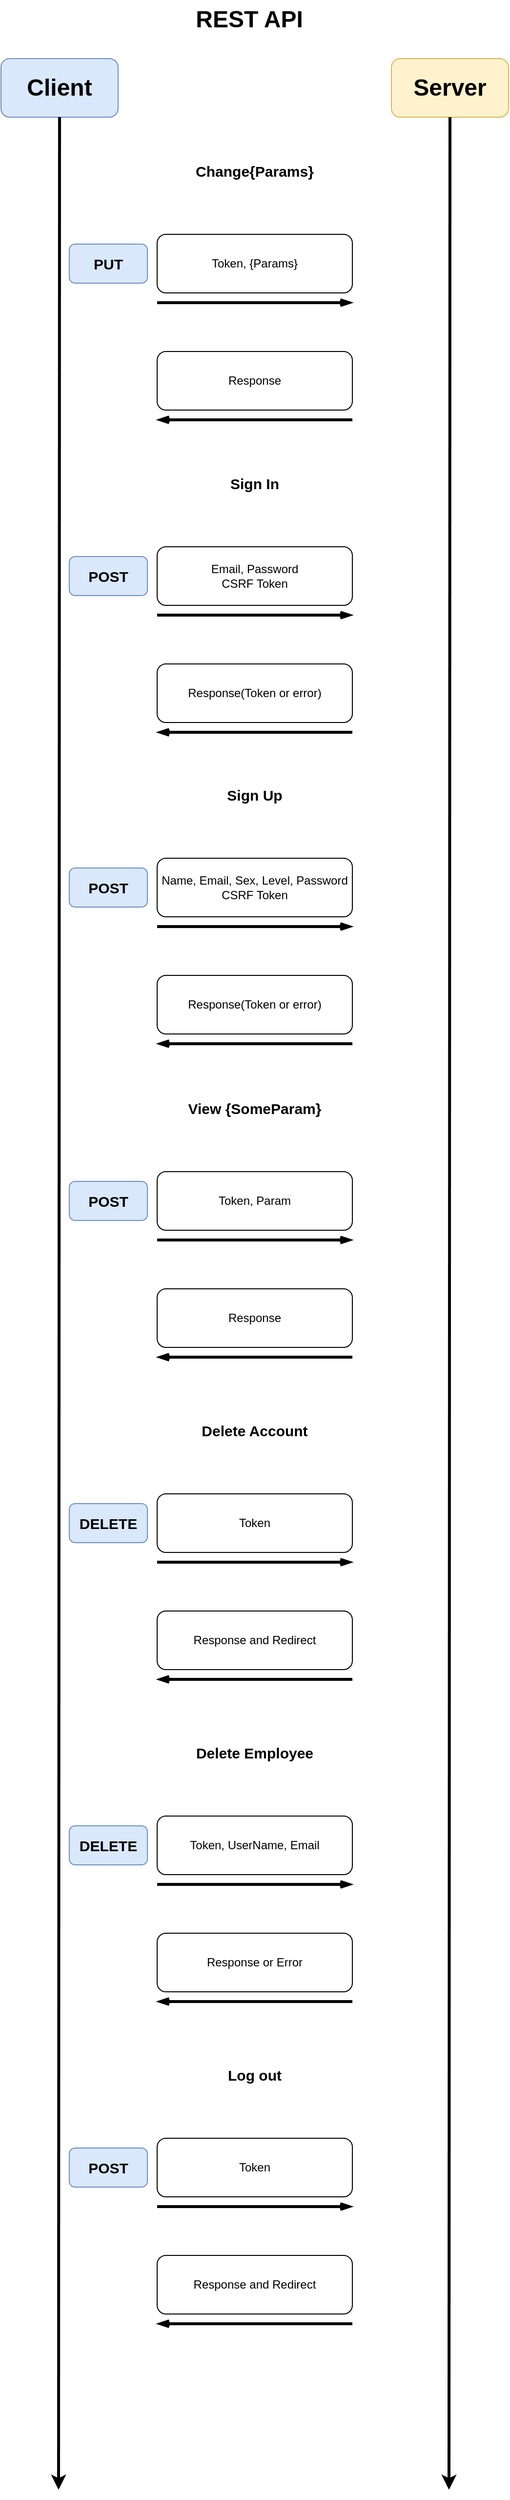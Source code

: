 <mxfile version="15.7.3" type="github">
  <diagram id="92zfsirrIOi4vIKgqZQA" name="Page-1">
    <mxGraphModel dx="868" dy="520" grid="1" gridSize="10" guides="1" tooltips="1" connect="1" arrows="1" fold="1" page="1" pageScale="1" pageWidth="827" pageHeight="1169" math="0" shadow="0">
      <root>
        <mxCell id="0" />
        <mxCell id="1" parent="0" />
        <mxCell id="w1eACj4yXZsooirm8AMX-1" value="REST API" style="text;strokeColor=none;fillColor=none;html=1;fontSize=24;fontStyle=1;verticalAlign=middle;align=center;" vertex="1" parent="1">
          <mxGeometry x="364" y="40" width="100" height="40" as="geometry" />
        </mxCell>
        <mxCell id="w1eACj4yXZsooirm8AMX-2" value="&lt;h1&gt;Client&lt;/h1&gt;" style="rounded=1;whiteSpace=wrap;html=1;fillColor=#dae8fc;strokeColor=#6c8ebf;" vertex="1" parent="1">
          <mxGeometry x="160" y="100" width="120" height="60" as="geometry" />
        </mxCell>
        <mxCell id="w1eACj4yXZsooirm8AMX-3" value="&lt;h1&gt;Server&lt;/h1&gt;" style="rounded=1;whiteSpace=wrap;html=1;fillColor=#fff2cc;strokeColor=#d6b656;" vertex="1" parent="1">
          <mxGeometry x="560" y="100" width="120" height="60" as="geometry" />
        </mxCell>
        <mxCell id="w1eACj4yXZsooirm8AMX-4" value="" style="endArrow=classic;html=1;rounded=0;exitX=0.5;exitY=1;exitDx=0;exitDy=0;strokeWidth=3;" edge="1" parent="1" source="w1eACj4yXZsooirm8AMX-2">
          <mxGeometry width="50" height="50" relative="1" as="geometry">
            <mxPoint x="219" y="330" as="sourcePoint" />
            <mxPoint x="219" y="2590" as="targetPoint" />
          </mxGeometry>
        </mxCell>
        <mxCell id="w1eACj4yXZsooirm8AMX-5" value="" style="endArrow=classic;html=1;rounded=0;exitX=0.5;exitY=1;exitDx=0;exitDy=0;strokeWidth=3;" edge="1" parent="1" source="w1eACj4yXZsooirm8AMX-3">
          <mxGeometry width="50" height="50" relative="1" as="geometry">
            <mxPoint x="619.5" y="450" as="sourcePoint" />
            <mxPoint x="619" y="2590" as="targetPoint" />
          </mxGeometry>
        </mxCell>
        <mxCell id="w1eACj4yXZsooirm8AMX-12" value="" style="endArrow=openThin;html=1;rounded=0;strokeWidth=3;endFill=0;" edge="1" parent="1">
          <mxGeometry width="50" height="50" relative="1" as="geometry">
            <mxPoint x="320" y="350" as="sourcePoint" />
            <mxPoint x="520" y="350" as="targetPoint" />
          </mxGeometry>
        </mxCell>
        <mxCell id="w1eACj4yXZsooirm8AMX-13" value="" style="endArrow=openThin;html=1;rounded=0;strokeWidth=3;endFill=0;" edge="1" parent="1">
          <mxGeometry width="50" height="50" relative="1" as="geometry">
            <mxPoint x="520" y="470" as="sourcePoint" />
            <mxPoint x="320" y="470" as="targetPoint" />
          </mxGeometry>
        </mxCell>
        <mxCell id="w1eACj4yXZsooirm8AMX-14" value="&lt;div&gt;&lt;span&gt;Token, {Params}&lt;/span&gt;&lt;/div&gt;" style="rounded=1;whiteSpace=wrap;html=1;align=center;" vertex="1" parent="1">
          <mxGeometry x="320" y="280" width="200" height="60" as="geometry" />
        </mxCell>
        <mxCell id="w1eACj4yXZsooirm8AMX-15" value="Response" style="rounded=1;whiteSpace=wrap;html=1;glass=0;" vertex="1" parent="1">
          <mxGeometry x="320" y="400" width="200" height="60" as="geometry" />
        </mxCell>
        <mxCell id="w1eACj4yXZsooirm8AMX-16" value="Change{Params}" style="text;html=1;strokeColor=none;fillColor=none;align=center;verticalAlign=middle;whiteSpace=wrap;rounded=0;fontStyle=1;fontSize=15;rotation=0;" vertex="1" parent="1">
          <mxGeometry x="320" y="200" width="200" height="30" as="geometry" />
        </mxCell>
        <mxCell id="w1eACj4yXZsooirm8AMX-22" value="" style="endArrow=openThin;html=1;rounded=0;strokeWidth=3;endFill=0;" edge="1" parent="1">
          <mxGeometry width="50" height="50" relative="1" as="geometry">
            <mxPoint x="320" y="670" as="sourcePoint" />
            <mxPoint x="520" y="670" as="targetPoint" />
          </mxGeometry>
        </mxCell>
        <mxCell id="w1eACj4yXZsooirm8AMX-23" value="" style="endArrow=openThin;html=1;rounded=0;strokeWidth=3;endFill=0;" edge="1" parent="1">
          <mxGeometry width="50" height="50" relative="1" as="geometry">
            <mxPoint x="520" y="790" as="sourcePoint" />
            <mxPoint x="320" y="790" as="targetPoint" />
          </mxGeometry>
        </mxCell>
        <mxCell id="w1eACj4yXZsooirm8AMX-24" value="&lt;div&gt;&lt;span&gt;Email, Password&lt;/span&gt;&lt;/div&gt;&lt;div&gt;&lt;span&gt;CSRF Token&lt;/span&gt;&lt;/div&gt;" style="rounded=1;whiteSpace=wrap;html=1;align=center;" vertex="1" parent="1">
          <mxGeometry x="320" y="600" width="200" height="60" as="geometry" />
        </mxCell>
        <mxCell id="w1eACj4yXZsooirm8AMX-25" value="Response(Token or error)" style="rounded=1;whiteSpace=wrap;html=1;" vertex="1" parent="1">
          <mxGeometry x="320" y="720" width="200" height="60" as="geometry" />
        </mxCell>
        <mxCell id="w1eACj4yXZsooirm8AMX-26" value="Sign In" style="text;html=1;strokeColor=none;fillColor=none;align=center;verticalAlign=middle;whiteSpace=wrap;rounded=0;fontStyle=1;fontSize=15;rotation=0;" vertex="1" parent="1">
          <mxGeometry x="320" y="520" width="200" height="30" as="geometry" />
        </mxCell>
        <mxCell id="w1eACj4yXZsooirm8AMX-27" value="" style="endArrow=openThin;html=1;rounded=0;strokeWidth=3;endFill=0;" edge="1" parent="1">
          <mxGeometry width="50" height="50" relative="1" as="geometry">
            <mxPoint x="320" y="989" as="sourcePoint" />
            <mxPoint x="520" y="989" as="targetPoint" />
          </mxGeometry>
        </mxCell>
        <mxCell id="w1eACj4yXZsooirm8AMX-28" value="" style="endArrow=openThin;html=1;rounded=0;strokeWidth=3;endFill=0;" edge="1" parent="1">
          <mxGeometry width="50" height="50" relative="1" as="geometry">
            <mxPoint x="520" y="1109" as="sourcePoint" />
            <mxPoint x="320" y="1109" as="targetPoint" />
          </mxGeometry>
        </mxCell>
        <mxCell id="w1eACj4yXZsooirm8AMX-29" value="Name, Email, Sex, Level, Password&lt;br&gt;CSRF Token" style="rounded=1;whiteSpace=wrap;html=1;align=center;" vertex="1" parent="1">
          <mxGeometry x="320" y="919" width="200" height="60" as="geometry" />
        </mxCell>
        <mxCell id="w1eACj4yXZsooirm8AMX-30" value="Response(Token or error)" style="rounded=1;whiteSpace=wrap;html=1;" vertex="1" parent="1">
          <mxGeometry x="320" y="1039" width="200" height="60" as="geometry" />
        </mxCell>
        <mxCell id="w1eACj4yXZsooirm8AMX-31" value="Sign Up" style="text;html=1;strokeColor=none;fillColor=none;align=center;verticalAlign=middle;whiteSpace=wrap;rounded=0;fontStyle=1;fontSize=15;rotation=0;" vertex="1" parent="1">
          <mxGeometry x="320" y="839" width="200" height="30" as="geometry" />
        </mxCell>
        <mxCell id="w1eACj4yXZsooirm8AMX-37" value="" style="endArrow=openThin;html=1;rounded=0;strokeWidth=3;endFill=0;" edge="1" parent="1">
          <mxGeometry width="50" height="50" relative="1" as="geometry">
            <mxPoint x="320" y="1310" as="sourcePoint" />
            <mxPoint x="520" y="1310" as="targetPoint" />
          </mxGeometry>
        </mxCell>
        <mxCell id="w1eACj4yXZsooirm8AMX-38" value="" style="endArrow=openThin;html=1;rounded=0;strokeWidth=3;endFill=0;" edge="1" parent="1">
          <mxGeometry width="50" height="50" relative="1" as="geometry">
            <mxPoint x="520" y="1430" as="sourcePoint" />
            <mxPoint x="320" y="1430" as="targetPoint" />
          </mxGeometry>
        </mxCell>
        <mxCell id="w1eACj4yXZsooirm8AMX-39" value="Token, Param" style="rounded=1;whiteSpace=wrap;html=1;align=center;" vertex="1" parent="1">
          <mxGeometry x="320" y="1240" width="200" height="60" as="geometry" />
        </mxCell>
        <mxCell id="w1eACj4yXZsooirm8AMX-40" value="Response" style="rounded=1;whiteSpace=wrap;html=1;" vertex="1" parent="1">
          <mxGeometry x="320" y="1360" width="200" height="60" as="geometry" />
        </mxCell>
        <mxCell id="w1eACj4yXZsooirm8AMX-41" value="View {SomeParam}" style="text;html=1;strokeColor=none;fillColor=none;align=center;verticalAlign=middle;whiteSpace=wrap;rounded=0;fontStyle=1;fontSize=15;rotation=0;" vertex="1" parent="1">
          <mxGeometry x="320" y="1160" width="200" height="30" as="geometry" />
        </mxCell>
        <mxCell id="w1eACj4yXZsooirm8AMX-49" value="PUT" style="rounded=1;whiteSpace=wrap;html=1;fontSize=15;align=center;fillColor=#dae8fc;strokeColor=#6c8ebf;fontStyle=1" vertex="1" parent="1">
          <mxGeometry x="230" y="290" width="80" height="40" as="geometry" />
        </mxCell>
        <mxCell id="w1eACj4yXZsooirm8AMX-50" value="POST" style="rounded=1;whiteSpace=wrap;html=1;fontSize=15;align=center;fillColor=#dae8fc;strokeColor=#6c8ebf;fontStyle=1" vertex="1" parent="1">
          <mxGeometry x="230" y="610" width="80" height="40" as="geometry" />
        </mxCell>
        <mxCell id="w1eACj4yXZsooirm8AMX-51" value="POST" style="rounded=1;whiteSpace=wrap;html=1;fontSize=15;align=center;fillColor=#dae8fc;strokeColor=#6c8ebf;fontStyle=1" vertex="1" parent="1">
          <mxGeometry x="230" y="929" width="80" height="40" as="geometry" />
        </mxCell>
        <mxCell id="w1eACj4yXZsooirm8AMX-52" value="POST" style="rounded=1;whiteSpace=wrap;html=1;fontSize=15;align=center;fillColor=#dae8fc;strokeColor=#6c8ebf;fontStyle=1" vertex="1" parent="1">
          <mxGeometry x="230" y="1250" width="80" height="40" as="geometry" />
        </mxCell>
        <mxCell id="w1eACj4yXZsooirm8AMX-55" value="" style="endArrow=openThin;html=1;rounded=0;strokeWidth=3;endFill=0;" edge="1" parent="1">
          <mxGeometry width="50" height="50" relative="1" as="geometry">
            <mxPoint x="320" y="1640" as="sourcePoint" />
            <mxPoint x="520" y="1640" as="targetPoint" />
          </mxGeometry>
        </mxCell>
        <mxCell id="w1eACj4yXZsooirm8AMX-56" value="" style="endArrow=openThin;html=1;rounded=0;strokeWidth=3;endFill=0;" edge="1" parent="1">
          <mxGeometry width="50" height="50" relative="1" as="geometry">
            <mxPoint x="520" y="1760" as="sourcePoint" />
            <mxPoint x="320" y="1760" as="targetPoint" />
          </mxGeometry>
        </mxCell>
        <mxCell id="w1eACj4yXZsooirm8AMX-57" value="Token" style="rounded=1;whiteSpace=wrap;html=1;align=center;" vertex="1" parent="1">
          <mxGeometry x="320" y="1570" width="200" height="60" as="geometry" />
        </mxCell>
        <mxCell id="w1eACj4yXZsooirm8AMX-58" value="Response and Redirect" style="rounded=1;whiteSpace=wrap;html=1;" vertex="1" parent="1">
          <mxGeometry x="320" y="1690" width="200" height="60" as="geometry" />
        </mxCell>
        <mxCell id="w1eACj4yXZsooirm8AMX-59" value="Delete Account" style="text;html=1;strokeColor=none;fillColor=none;align=center;verticalAlign=middle;whiteSpace=wrap;rounded=0;fontStyle=1;fontSize=15;rotation=0;" vertex="1" parent="1">
          <mxGeometry x="320" y="1490" width="200" height="30" as="geometry" />
        </mxCell>
        <mxCell id="w1eACj4yXZsooirm8AMX-60" value="DELETE" style="rounded=1;whiteSpace=wrap;html=1;fontSize=15;align=center;fillColor=#dae8fc;strokeColor=#6c8ebf;fontStyle=1" vertex="1" parent="1">
          <mxGeometry x="230" y="1580" width="80" height="40" as="geometry" />
        </mxCell>
        <mxCell id="w1eACj4yXZsooirm8AMX-61" value="" style="endArrow=openThin;html=1;rounded=0;strokeWidth=3;endFill=0;" edge="1" parent="1">
          <mxGeometry width="50" height="50" relative="1" as="geometry">
            <mxPoint x="320" y="1970" as="sourcePoint" />
            <mxPoint x="520" y="1970" as="targetPoint" />
          </mxGeometry>
        </mxCell>
        <mxCell id="w1eACj4yXZsooirm8AMX-62" value="" style="endArrow=openThin;html=1;rounded=0;strokeWidth=3;endFill=0;" edge="1" parent="1">
          <mxGeometry width="50" height="50" relative="1" as="geometry">
            <mxPoint x="520" y="2090" as="sourcePoint" />
            <mxPoint x="320" y="2090" as="targetPoint" />
          </mxGeometry>
        </mxCell>
        <mxCell id="w1eACj4yXZsooirm8AMX-63" value="Token, UserName, Email" style="rounded=1;whiteSpace=wrap;html=1;align=center;" vertex="1" parent="1">
          <mxGeometry x="320" y="1900" width="200" height="60" as="geometry" />
        </mxCell>
        <mxCell id="w1eACj4yXZsooirm8AMX-64" value="Response or Error" style="rounded=1;whiteSpace=wrap;html=1;" vertex="1" parent="1">
          <mxGeometry x="320" y="2020" width="200" height="60" as="geometry" />
        </mxCell>
        <mxCell id="w1eACj4yXZsooirm8AMX-65" value="Delete Employee" style="text;html=1;strokeColor=none;fillColor=none;align=center;verticalAlign=middle;whiteSpace=wrap;rounded=0;fontStyle=1;fontSize=15;rotation=0;" vertex="1" parent="1">
          <mxGeometry x="320" y="1820" width="200" height="30" as="geometry" />
        </mxCell>
        <mxCell id="w1eACj4yXZsooirm8AMX-66" value="DELETE" style="rounded=1;whiteSpace=wrap;html=1;fontSize=15;align=center;fillColor=#dae8fc;strokeColor=#6c8ebf;fontStyle=1" vertex="1" parent="1">
          <mxGeometry x="230" y="1910" width="80" height="40" as="geometry" />
        </mxCell>
        <mxCell id="w1eACj4yXZsooirm8AMX-67" value="" style="endArrow=openThin;html=1;rounded=0;strokeWidth=3;endFill=0;" edge="1" parent="1">
          <mxGeometry width="50" height="50" relative="1" as="geometry">
            <mxPoint x="320" y="2300" as="sourcePoint" />
            <mxPoint x="520" y="2300" as="targetPoint" />
          </mxGeometry>
        </mxCell>
        <mxCell id="w1eACj4yXZsooirm8AMX-68" value="" style="endArrow=openThin;html=1;rounded=0;strokeWidth=3;endFill=0;" edge="1" parent="1">
          <mxGeometry width="50" height="50" relative="1" as="geometry">
            <mxPoint x="520" y="2420" as="sourcePoint" />
            <mxPoint x="320" y="2420" as="targetPoint" />
          </mxGeometry>
        </mxCell>
        <mxCell id="w1eACj4yXZsooirm8AMX-69" value="Token" style="rounded=1;whiteSpace=wrap;html=1;align=center;" vertex="1" parent="1">
          <mxGeometry x="320" y="2230" width="200" height="60" as="geometry" />
        </mxCell>
        <mxCell id="w1eACj4yXZsooirm8AMX-70" value="Response and Redirect" style="rounded=1;whiteSpace=wrap;html=1;" vertex="1" parent="1">
          <mxGeometry x="320" y="2350" width="200" height="60" as="geometry" />
        </mxCell>
        <mxCell id="w1eACj4yXZsooirm8AMX-71" value="Log out" style="text;html=1;strokeColor=none;fillColor=none;align=center;verticalAlign=middle;whiteSpace=wrap;rounded=0;fontStyle=1;fontSize=15;rotation=0;" vertex="1" parent="1">
          <mxGeometry x="320" y="2150" width="200" height="30" as="geometry" />
        </mxCell>
        <mxCell id="w1eACj4yXZsooirm8AMX-72" value="POST" style="rounded=1;whiteSpace=wrap;html=1;fontSize=15;align=center;fillColor=#dae8fc;strokeColor=#6c8ebf;fontStyle=1" vertex="1" parent="1">
          <mxGeometry x="230" y="2240" width="80" height="40" as="geometry" />
        </mxCell>
      </root>
    </mxGraphModel>
  </diagram>
</mxfile>
